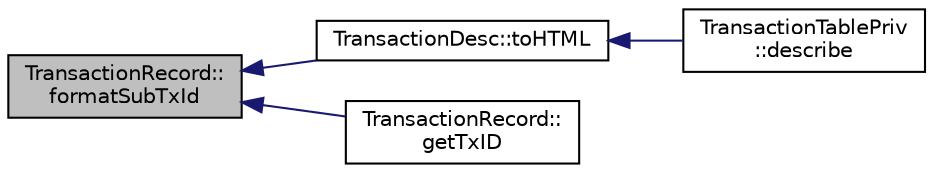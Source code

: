 digraph "TransactionRecord::formatSubTxId"
{
  edge [fontname="Helvetica",fontsize="10",labelfontname="Helvetica",labelfontsize="10"];
  node [fontname="Helvetica",fontsize="10",shape=record];
  rankdir="LR";
  Node51 [label="TransactionRecord::\lformatSubTxId",height=0.2,width=0.4,color="black", fillcolor="grey75", style="filled", fontcolor="black"];
  Node51 -> Node52 [dir="back",color="midnightblue",fontsize="10",style="solid",fontname="Helvetica"];
  Node52 [label="TransactionDesc::toHTML",height=0.2,width=0.4,color="black", fillcolor="white", style="filled",URL="$d4/da9/class_transaction_desc.html#ab7c9dbb2048aae121dd9d75df86e64f4"];
  Node52 -> Node53 [dir="back",color="midnightblue",fontsize="10",style="solid",fontname="Helvetica"];
  Node53 [label="TransactionTablePriv\l::describe",height=0.2,width=0.4,color="black", fillcolor="white", style="filled",URL="$d2/ddb/class_transaction_table_priv.html#ab08d44e16bf6dd95b5b83959b3013780"];
  Node51 -> Node54 [dir="back",color="midnightblue",fontsize="10",style="solid",fontname="Helvetica"];
  Node54 [label="TransactionRecord::\lgetTxID",height=0.2,width=0.4,color="black", fillcolor="white", style="filled",URL="$d1/da7/class_transaction_record.html#a838d881f68f967b751e7f7707bccfffa",tooltip="Return the unique identifier for this transaction (part) "];
}
